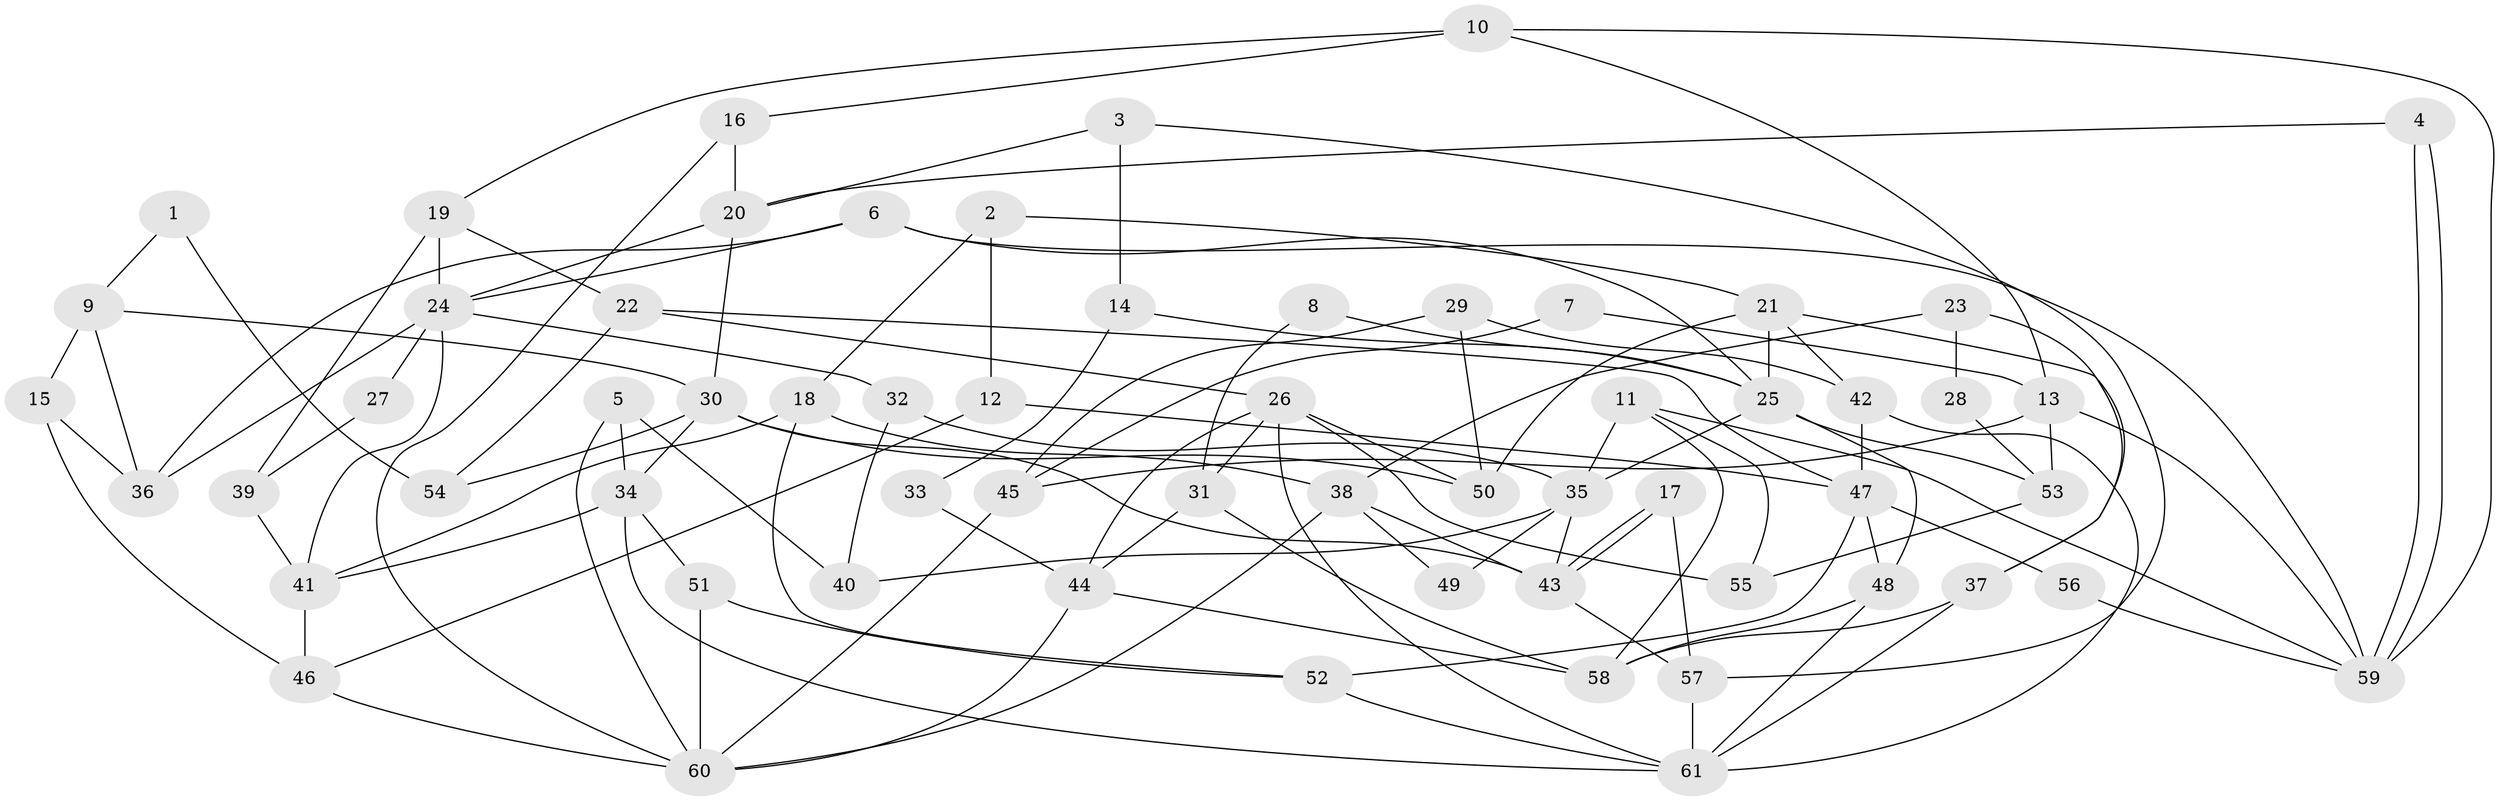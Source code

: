// coarse degree distribution, {3: 0.21621621621621623, 6: 0.2702702702702703, 8: 0.13513513513513514, 4: 0.21621621621621623, 5: 0.05405405405405406, 2: 0.08108108108108109, 10: 0.02702702702702703}
// Generated by graph-tools (version 1.1) at 2025/24/03/03/25 07:24:00]
// undirected, 61 vertices, 122 edges
graph export_dot {
graph [start="1"]
  node [color=gray90,style=filled];
  1;
  2;
  3;
  4;
  5;
  6;
  7;
  8;
  9;
  10;
  11;
  12;
  13;
  14;
  15;
  16;
  17;
  18;
  19;
  20;
  21;
  22;
  23;
  24;
  25;
  26;
  27;
  28;
  29;
  30;
  31;
  32;
  33;
  34;
  35;
  36;
  37;
  38;
  39;
  40;
  41;
  42;
  43;
  44;
  45;
  46;
  47;
  48;
  49;
  50;
  51;
  52;
  53;
  54;
  55;
  56;
  57;
  58;
  59;
  60;
  61;
  1 -- 9;
  1 -- 54;
  2 -- 12;
  2 -- 21;
  2 -- 18;
  3 -- 20;
  3 -- 57;
  3 -- 14;
  4 -- 20;
  4 -- 59;
  4 -- 59;
  5 -- 40;
  5 -- 60;
  5 -- 34;
  6 -- 24;
  6 -- 25;
  6 -- 36;
  6 -- 59;
  7 -- 45;
  7 -- 13;
  8 -- 31;
  8 -- 25;
  9 -- 30;
  9 -- 36;
  9 -- 15;
  10 -- 59;
  10 -- 13;
  10 -- 16;
  10 -- 19;
  11 -- 59;
  11 -- 55;
  11 -- 35;
  11 -- 58;
  12 -- 47;
  12 -- 46;
  13 -- 45;
  13 -- 59;
  13 -- 53;
  14 -- 25;
  14 -- 33;
  15 -- 46;
  15 -- 36;
  16 -- 60;
  16 -- 20;
  17 -- 57;
  17 -- 43;
  17 -- 43;
  18 -- 38;
  18 -- 41;
  18 -- 52;
  19 -- 24;
  19 -- 22;
  19 -- 39;
  20 -- 30;
  20 -- 24;
  21 -- 25;
  21 -- 42;
  21 -- 37;
  21 -- 50;
  22 -- 47;
  22 -- 26;
  22 -- 54;
  23 -- 37;
  23 -- 38;
  23 -- 28;
  24 -- 36;
  24 -- 27;
  24 -- 32;
  24 -- 41;
  25 -- 35;
  25 -- 48;
  25 -- 53;
  26 -- 61;
  26 -- 31;
  26 -- 44;
  26 -- 50;
  26 -- 55;
  27 -- 39;
  28 -- 53;
  29 -- 42;
  29 -- 50;
  29 -- 45;
  30 -- 34;
  30 -- 50;
  30 -- 43;
  30 -- 54;
  31 -- 44;
  31 -- 58;
  32 -- 35;
  32 -- 40;
  33 -- 44;
  34 -- 41;
  34 -- 51;
  34 -- 61;
  35 -- 43;
  35 -- 40;
  35 -- 49;
  37 -- 58;
  37 -- 61;
  38 -- 60;
  38 -- 43;
  38 -- 49;
  39 -- 41;
  41 -- 46;
  42 -- 47;
  42 -- 61;
  43 -- 57;
  44 -- 58;
  44 -- 60;
  45 -- 60;
  46 -- 60;
  47 -- 52;
  47 -- 48;
  47 -- 56;
  48 -- 58;
  48 -- 61;
  51 -- 52;
  51 -- 60;
  52 -- 61;
  53 -- 55;
  56 -- 59;
  57 -- 61;
}
